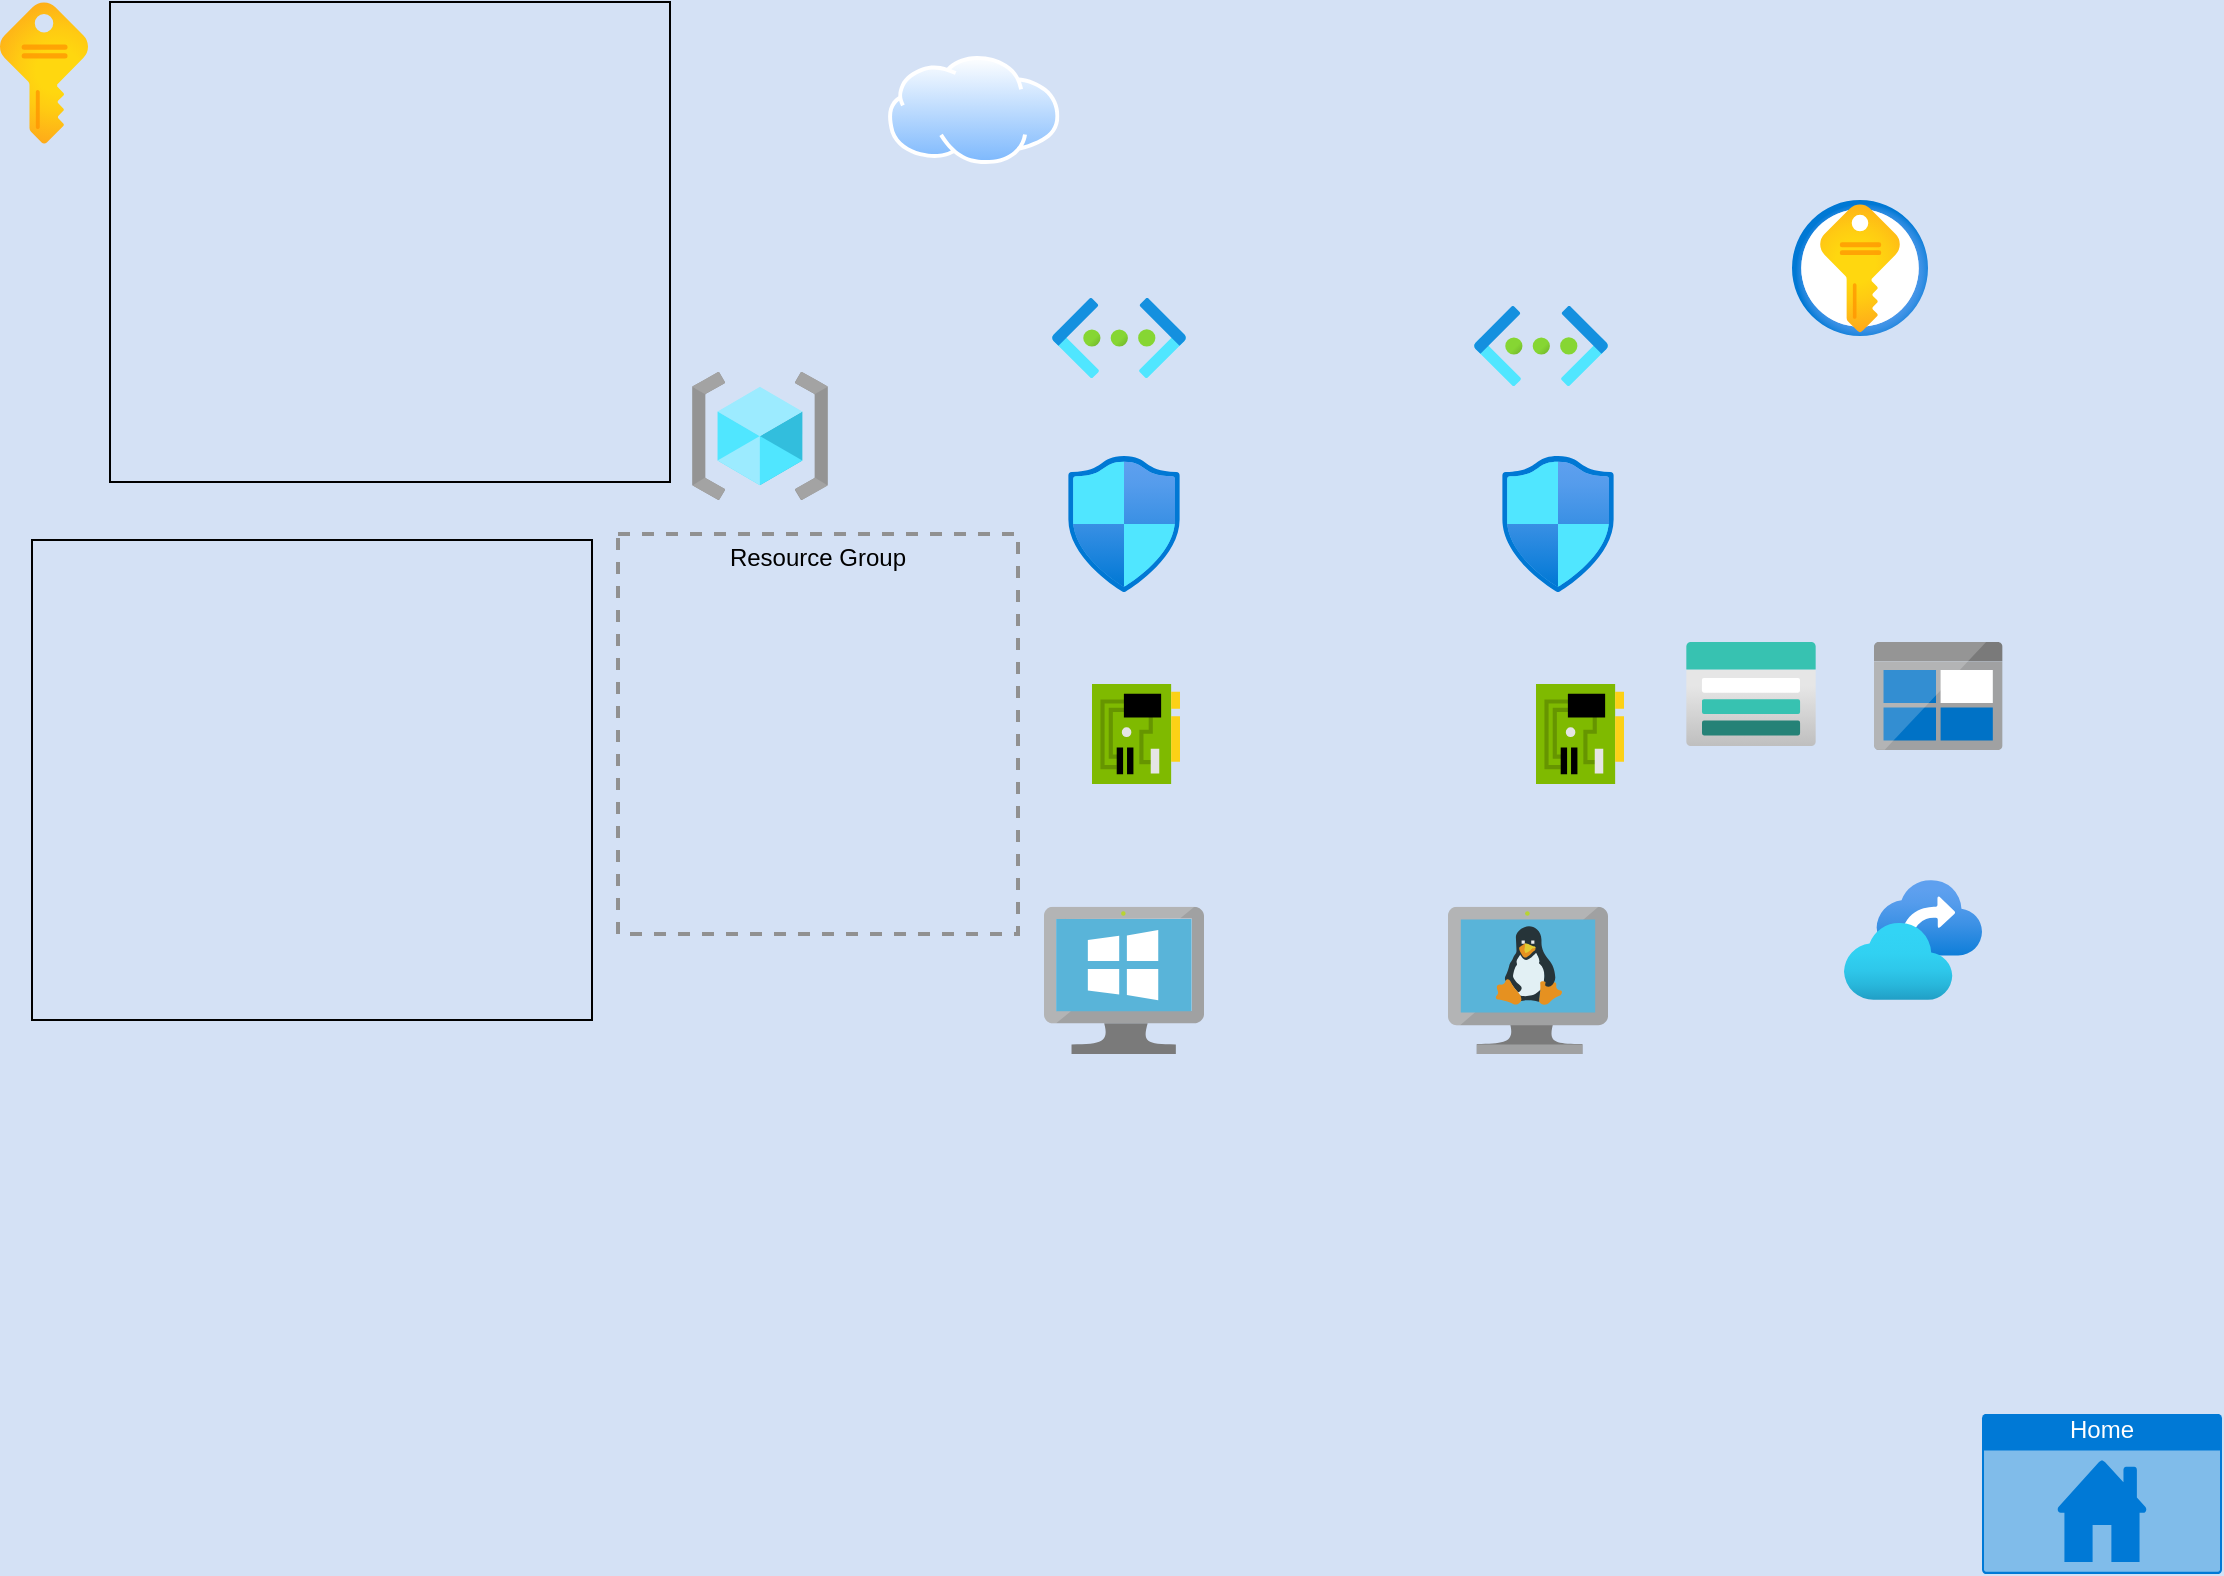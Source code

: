 <mxfile version="22.1.21" type="github">
  <diagram name="Page-1" id="JEni4N4xN4MO65VJZSVJ">
    <mxGraphModel dx="1509" dy="823" grid="0" gridSize="10" guides="1" tooltips="1" connect="1" arrows="1" fold="1" page="1" pageScale="1" pageWidth="1169" pageHeight="827" background="#D4E1F5" math="0" shadow="0">
      <root>
        <mxCell id="0" />
        <mxCell id="1" parent="0" />
        <mxCell id="yg5hyfQdusnZHyedkA8o-1" value="" style="image;sketch=0;aspect=fixed;html=1;points=[];align=center;fontSize=12;image=img/lib/mscae/VM_Linux.svg;" vertex="1" parent="1">
          <mxGeometry x="733" y="466.4" width="80" height="73.6" as="geometry" />
        </mxCell>
        <mxCell id="yg5hyfQdusnZHyedkA8o-2" value="" style="image;sketch=0;aspect=fixed;html=1;points=[];align=center;fontSize=12;image=img/lib/mscae/VirtualMachineWindows.svg;" vertex="1" parent="1">
          <mxGeometry x="531" y="466.4" width="80" height="73.6" as="geometry" />
        </mxCell>
        <mxCell id="yg5hyfQdusnZHyedkA8o-5" value="Home" style="html=1;whiteSpace=wrap;strokeColor=none;fillColor=#0079D6;labelPosition=center;verticalLabelPosition=middle;verticalAlign=top;align=center;fontSize=12;outlineConnect=0;spacingTop=-6;fontColor=#FFFFFF;sketch=0;shape=mxgraph.sitemap.home;" vertex="1" parent="1">
          <mxGeometry x="1000" y="720" width="120" height="80" as="geometry" />
        </mxCell>
        <mxCell id="yg5hyfQdusnZHyedkA8o-7" value="" style="image;aspect=fixed;html=1;points=[];align=center;fontSize=12;image=img/lib/azure2/networking/Virtual_Networks.svg;" vertex="1" parent="1">
          <mxGeometry x="535" y="162" width="67" height="40" as="geometry" />
        </mxCell>
        <mxCell id="yg5hyfQdusnZHyedkA8o-8" value="" style="image;aspect=fixed;html=1;points=[];align=center;fontSize=12;image=img/lib/azure2/networking/Virtual_Networks.svg;" vertex="1" parent="1">
          <mxGeometry x="746" y="166" width="67" height="40" as="geometry" />
        </mxCell>
        <mxCell id="yg5hyfQdusnZHyedkA8o-133" value="" style="verticalLabelPosition=bottom;verticalAlign=top;html=1;shape=mxgraph.basic.rect;fillColor2=none;strokeWidth=1;size=20;indent=5;fillColor=none;strokeColor=default;shadow=0;movable=1;resizable=1;rotatable=1;deletable=1;editable=1;locked=0;connectable=1;" vertex="1" parent="1">
          <mxGeometry x="64" y="14" width="280" height="240" as="geometry" />
        </mxCell>
        <mxCell id="yg5hyfQdusnZHyedkA8o-134" value="" style="verticalLabelPosition=bottom;verticalAlign=top;html=1;shape=mxgraph.basic.rect;fillColor2=none;strokeWidth=1;size=20;indent=5;fillColor=none;" vertex="1" parent="1">
          <mxGeometry x="25" y="283" width="280" height="240" as="geometry" />
        </mxCell>
        <mxCell id="yg5hyfQdusnZHyedkA8o-137" value="" style="image;sketch=0;aspect=fixed;html=1;points=[];align=center;fontSize=12;image=img/lib/mscae/NetworkInterfaceCard.svg;" vertex="1" parent="1">
          <mxGeometry x="555" y="355" width="44" height="50" as="geometry" />
        </mxCell>
        <mxCell id="yg5hyfQdusnZHyedkA8o-138" value="" style="image;sketch=0;aspect=fixed;html=1;points=[];align=center;fontSize=12;image=img/lib/mscae/NetworkInterfaceCard.svg;" vertex="1" parent="1">
          <mxGeometry x="777" y="355" width="44" height="50" as="geometry" />
        </mxCell>
        <mxCell id="yg5hyfQdusnZHyedkA8o-139" value="" style="image;aspect=fixed;html=1;points=[];align=center;fontSize=12;image=img/lib/azure2/networking/Network_Security_Groups.svg;" vertex="1" parent="1">
          <mxGeometry x="543" y="241" width="56.0" height="68" as="geometry" />
        </mxCell>
        <mxCell id="yg5hyfQdusnZHyedkA8o-140" value="" style="image;aspect=fixed;html=1;points=[];align=center;fontSize=12;image=img/lib/azure2/networking/Network_Security_Groups.svg;" vertex="1" parent="1">
          <mxGeometry x="760" y="241" width="56.0" height="68" as="geometry" />
        </mxCell>
        <mxCell id="yg5hyfQdusnZHyedkA8o-141" value="" style="image;aspect=fixed;html=1;points=[];align=center;fontSize=12;image=img/lib/azure2/storage/Storage_Accounts.svg;" vertex="1" parent="1">
          <mxGeometry x="852" y="334" width="65" height="52" as="geometry" />
        </mxCell>
        <mxCell id="yg5hyfQdusnZHyedkA8o-142" value="" style="image;sketch=0;aspect=fixed;html=1;points=[];align=center;fontSize=12;image=img/lib/mscae/BlobBlock.svg;" vertex="1" parent="1">
          <mxGeometry x="946" y="334" width="64.29" height="54" as="geometry" />
        </mxCell>
        <mxCell id="yg5hyfQdusnZHyedkA8o-143" value="" style="image;aspect=fixed;html=1;points=[];align=center;fontSize=12;image=img/lib/azure2/security/Key_Vaults.svg;" vertex="1" parent="1">
          <mxGeometry x="905" y="113" width="68" height="68" as="geometry" />
        </mxCell>
        <mxCell id="yg5hyfQdusnZHyedkA8o-144" value="" style="image;aspect=fixed;html=1;points=[];align=center;fontSize=12;image=img/lib/azure2/management_governance/Recovery_Services_Vaults.svg;" vertex="1" parent="1">
          <mxGeometry x="931" y="453" width="69" height="60" as="geometry" />
        </mxCell>
        <mxCell id="yg5hyfQdusnZHyedkA8o-145" value="" style="image;aspect=fixed;html=1;points=[];align=center;fontSize=12;image=img/lib/azure2/general/Subscriptions.svg;" vertex="1" parent="1">
          <mxGeometry x="9" y="14" width="44" height="71" as="geometry" />
        </mxCell>
        <mxCell id="yg5hyfQdusnZHyedkA8o-146" value="" style="image;aspect=fixed;html=1;points=[];align=center;fontSize=12;image=img/lib/azure2/general/Resource_Groups.svg;" vertex="1" parent="1">
          <mxGeometry x="355" y="199" width="68" height="64" as="geometry" />
        </mxCell>
        <mxCell id="yg5hyfQdusnZHyedkA8o-148" value="Resource Group" style="fontStyle=0;verticalAlign=top;align=center;spacingTop=-2;fillColor=none;rounded=0;whiteSpace=wrap;html=1;strokeColor=#919191;strokeWidth=2;dashed=1;container=1;collapsible=0;expand=0;recursiveResize=0;" vertex="1" parent="1">
          <mxGeometry x="318" y="280" width="200" height="200" as="geometry" />
        </mxCell>
        <mxCell id="yg5hyfQdusnZHyedkA8o-152" value="" style="image;aspect=fixed;perimeter=ellipsePerimeter;html=1;align=center;shadow=0;dashed=0;spacingTop=3;image=img/lib/active_directory/internet_cloud.svg;" vertex="1" parent="1">
          <mxGeometry x="453" y="41" width="85.71" height="54" as="geometry" />
        </mxCell>
      </root>
    </mxGraphModel>
  </diagram>
</mxfile>

